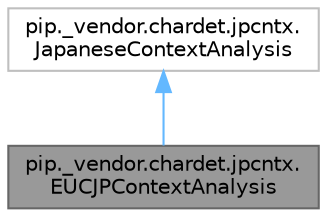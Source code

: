 digraph "pip._vendor.chardet.jpcntx.EUCJPContextAnalysis"
{
 // LATEX_PDF_SIZE
  bgcolor="transparent";
  edge [fontname=Helvetica,fontsize=10,labelfontname=Helvetica,labelfontsize=10];
  node [fontname=Helvetica,fontsize=10,shape=box,height=0.2,width=0.4];
  Node1 [id="Node000001",label="pip._vendor.chardet.jpcntx.\lEUCJPContextAnalysis",height=0.2,width=0.4,color="gray40", fillcolor="grey60", style="filled", fontcolor="black",tooltip=" "];
  Node2 -> Node1 [id="edge2_Node000001_Node000002",dir="back",color="steelblue1",style="solid",tooltip=" "];
  Node2 [id="Node000002",label="pip._vendor.chardet.jpcntx.\lJapaneseContextAnalysis",height=0.2,width=0.4,color="grey75", fillcolor="white", style="filled",URL="$db/d9e/classpip_1_1__vendor_1_1chardet_1_1jpcntx_1_1JapaneseContextAnalysis.html",tooltip=" "];
}
